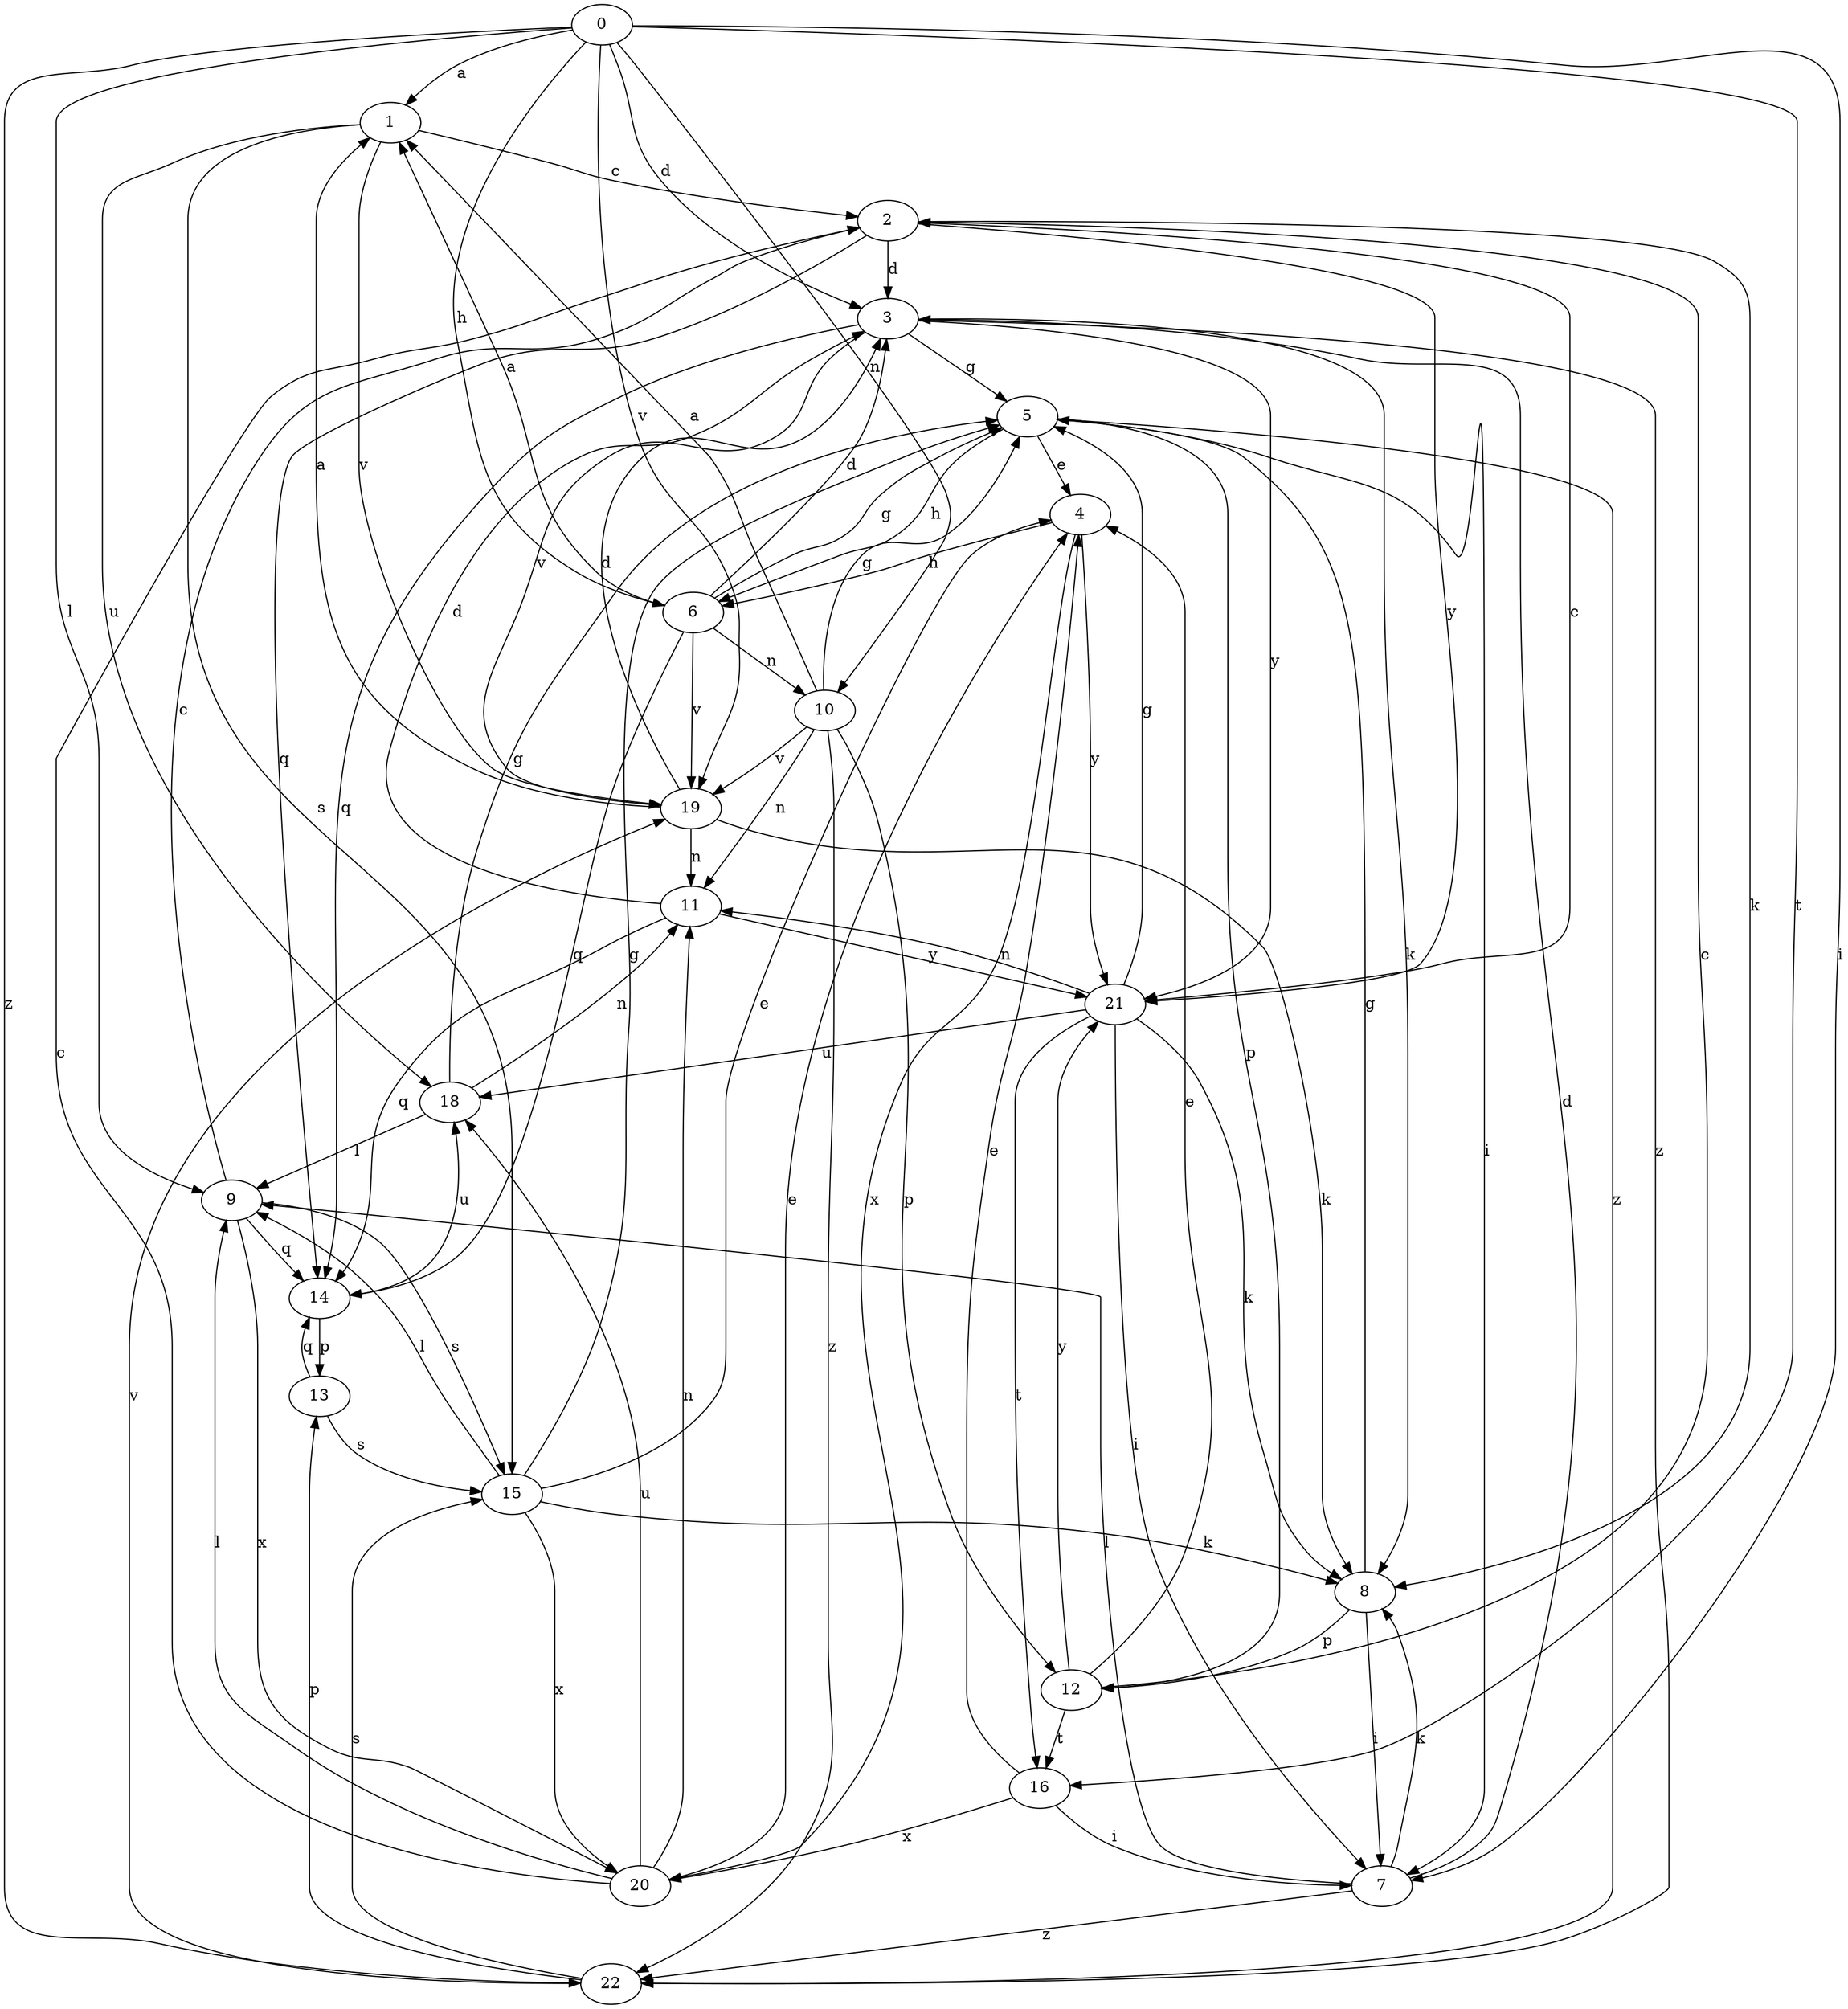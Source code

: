 strict digraph  {
0;
1;
2;
3;
4;
5;
6;
7;
8;
9;
10;
11;
12;
13;
14;
15;
16;
18;
19;
20;
21;
22;
0 -> 1  [label=a];
0 -> 3  [label=d];
0 -> 6  [label=h];
0 -> 7  [label=i];
0 -> 9  [label=l];
0 -> 10  [label=n];
0 -> 16  [label=t];
0 -> 19  [label=v];
0 -> 22  [label=z];
1 -> 2  [label=c];
1 -> 15  [label=s];
1 -> 18  [label=u];
1 -> 19  [label=v];
2 -> 3  [label=d];
2 -> 8  [label=k];
2 -> 14  [label=q];
2 -> 21  [label=y];
3 -> 5  [label=g];
3 -> 8  [label=k];
3 -> 14  [label=q];
3 -> 19  [label=v];
3 -> 21  [label=y];
3 -> 22  [label=z];
4 -> 6  [label=h];
4 -> 20  [label=x];
4 -> 21  [label=y];
5 -> 4  [label=e];
5 -> 6  [label=h];
5 -> 7  [label=i];
5 -> 12  [label=p];
5 -> 22  [label=z];
6 -> 1  [label=a];
6 -> 3  [label=d];
6 -> 5  [label=g];
6 -> 10  [label=n];
6 -> 14  [label=q];
6 -> 19  [label=v];
7 -> 3  [label=d];
7 -> 8  [label=k];
7 -> 9  [label=l];
7 -> 22  [label=z];
8 -> 5  [label=g];
8 -> 7  [label=i];
8 -> 12  [label=p];
9 -> 2  [label=c];
9 -> 14  [label=q];
9 -> 15  [label=s];
9 -> 20  [label=x];
10 -> 1  [label=a];
10 -> 5  [label=g];
10 -> 11  [label=n];
10 -> 12  [label=p];
10 -> 19  [label=v];
10 -> 22  [label=z];
11 -> 3  [label=d];
11 -> 14  [label=q];
11 -> 21  [label=y];
12 -> 2  [label=c];
12 -> 4  [label=e];
12 -> 16  [label=t];
12 -> 21  [label=y];
13 -> 14  [label=q];
13 -> 15  [label=s];
14 -> 13  [label=p];
14 -> 18  [label=u];
15 -> 4  [label=e];
15 -> 5  [label=g];
15 -> 8  [label=k];
15 -> 9  [label=l];
15 -> 20  [label=x];
16 -> 4  [label=e];
16 -> 7  [label=i];
16 -> 20  [label=x];
18 -> 5  [label=g];
18 -> 9  [label=l];
18 -> 11  [label=n];
19 -> 1  [label=a];
19 -> 3  [label=d];
19 -> 8  [label=k];
19 -> 11  [label=n];
20 -> 2  [label=c];
20 -> 4  [label=e];
20 -> 9  [label=l];
20 -> 11  [label=n];
20 -> 18  [label=u];
21 -> 2  [label=c];
21 -> 5  [label=g];
21 -> 7  [label=i];
21 -> 8  [label=k];
21 -> 11  [label=n];
21 -> 16  [label=t];
21 -> 18  [label=u];
22 -> 13  [label=p];
22 -> 15  [label=s];
22 -> 19  [label=v];
}
